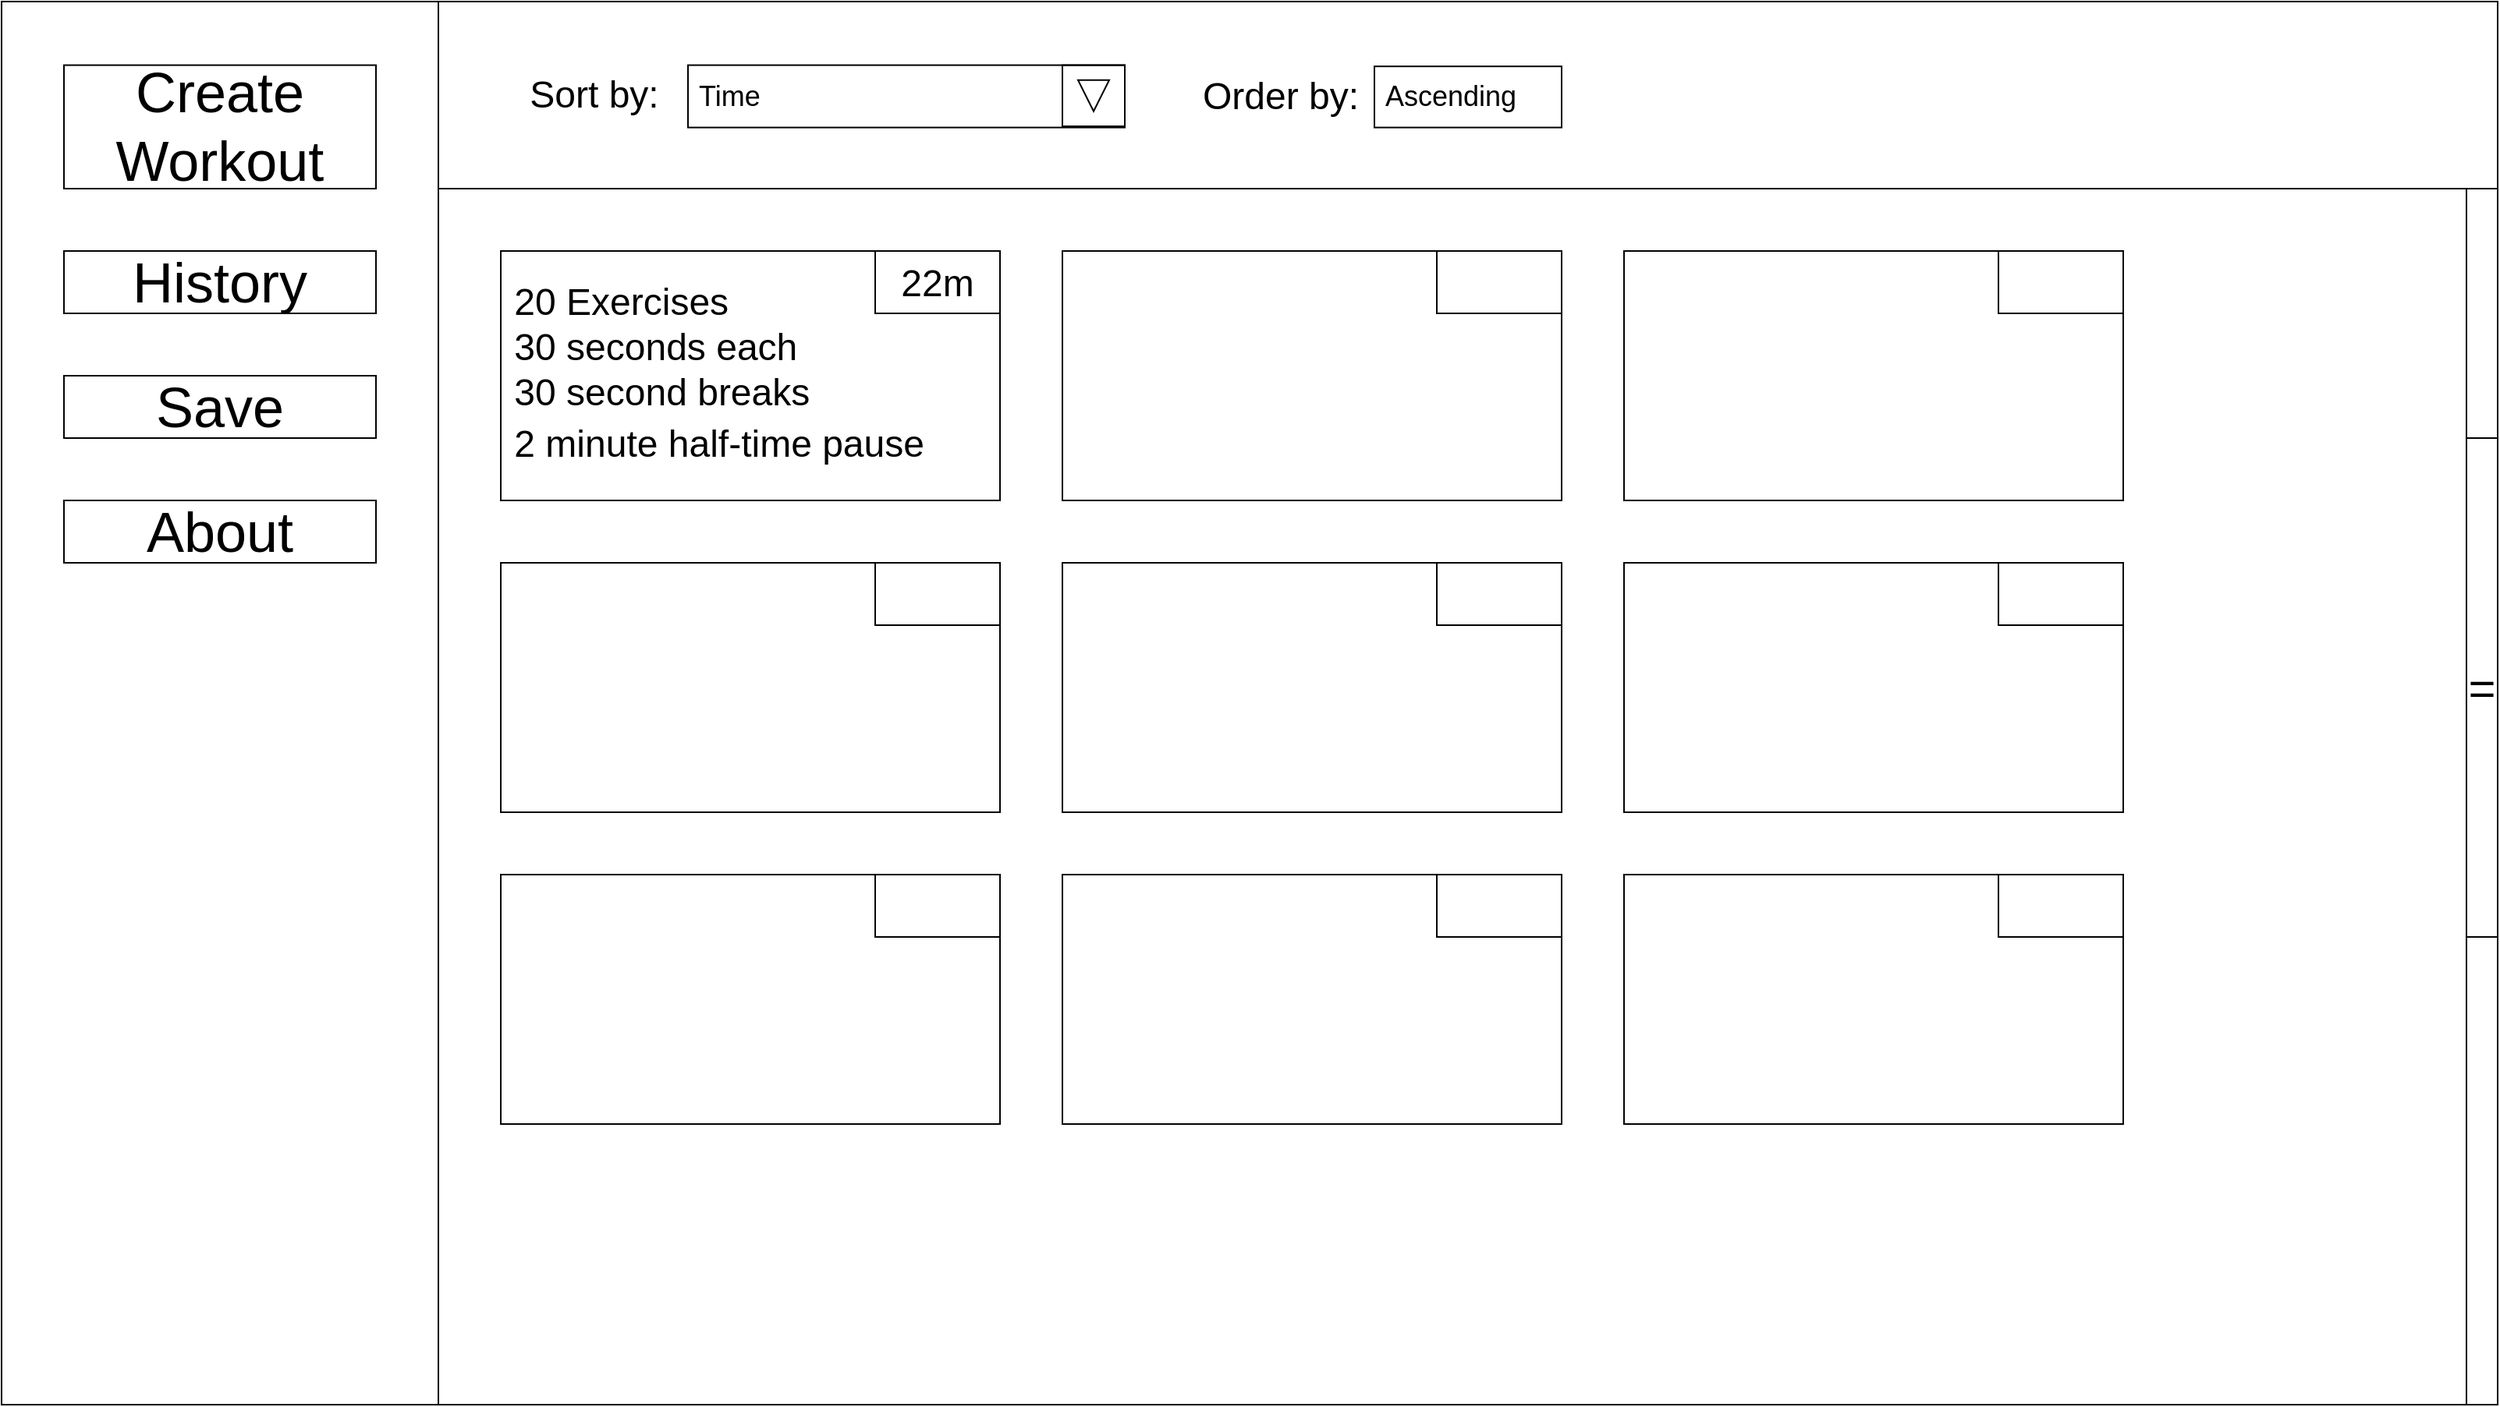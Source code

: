 <mxfile version="14.4.3" type="device"><diagram id="L8GsH5r3y9h-rGyf2HBg" name="Page-1"><mxGraphModel dx="1086" dy="806" grid="1" gridSize="10" guides="1" tooltips="1" connect="1" arrows="1" fold="1" page="1" pageScale="1" pageWidth="1600" pageHeight="900" math="0" shadow="0"><root><mxCell id="0"/><mxCell id="1" parent="0"/><mxCell id="RMclV_c07D8vp9BXudQO-2" value="" style="rounded=0;whiteSpace=wrap;html=1;fillColor=none;" parent="1" vertex="1"><mxGeometry width="1600" height="900" as="geometry"/></mxCell><mxCell id="RMclV_c07D8vp9BXudQO-3" value="" style="rounded=0;whiteSpace=wrap;html=1;fillColor=none;" parent="1" vertex="1"><mxGeometry width="280" height="900" as="geometry"/></mxCell><mxCell id="RMclV_c07D8vp9BXudQO-4" value="&lt;font style=&quot;font-size: 36px&quot;&gt;Create Workout&lt;/font&gt;" style="rounded=0;whiteSpace=wrap;html=1;fillColor=none;" parent="1" vertex="1"><mxGeometry x="40" y="40.79" width="200" height="79.21" as="geometry"/></mxCell><mxCell id="RMclV_c07D8vp9BXudQO-5" value="&lt;font style=&quot;font-size: 36px&quot;&gt;History&lt;/font&gt;" style="rounded=0;whiteSpace=wrap;html=1;fillColor=none;" parent="1" vertex="1"><mxGeometry x="40" y="160" width="200" height="40" as="geometry"/></mxCell><mxCell id="RMclV_c07D8vp9BXudQO-45" value="" style="rounded=0;whiteSpace=wrap;html=1;fillColor=none;" parent="1" vertex="1"><mxGeometry x="280" width="1320" height="120" as="geometry"/></mxCell><mxCell id="RMclV_c07D8vp9BXudQO-49" value="" style="rounded=0;whiteSpace=wrap;html=1;fillColor=none;" parent="1" vertex="1"><mxGeometry x="1580" y="120" width="20" height="780" as="geometry"/></mxCell><mxCell id="RMclV_c07D8vp9BXudQO-50" value="&lt;font style=&quot;font-size: 30px&quot;&gt;=&lt;/font&gt;" style="rounded=0;whiteSpace=wrap;html=1;fillColor=none;" parent="1" vertex="1"><mxGeometry x="1580" y="280" width="20" height="320" as="geometry"/></mxCell><mxCell id="RMclV_c07D8vp9BXudQO-6" value="&lt;blockquote style=&quot;margin: 0 0 0 40px ; border: none ; padding: 0px&quot;&gt;&lt;/blockquote&gt;&lt;span style=&quot;font-size: 24px&quot;&gt;&amp;nbsp;20 Exercises&lt;/span&gt;&lt;br&gt;&lt;blockquote style=&quot;margin: 0 0 0 40px ; border: none ; padding: 0px&quot;&gt;&lt;/blockquote&gt;&lt;span style=&quot;font-size: 24px&quot;&gt;&amp;nbsp;30 seconds each&lt;/span&gt;&lt;br&gt;&lt;blockquote style=&quot;margin: 0 0 0 40px ; border: none ; padding: 0px&quot;&gt;&lt;/blockquote&gt;&lt;span style=&quot;font-size: 24px&quot;&gt;&amp;nbsp;30 second breaks&lt;/span&gt;&lt;br&gt;&lt;font style=&quot;font-size: 24px ; line-height: 150%&quot;&gt;&amp;nbsp;2 minute half-time pause&lt;/font&gt;" style="rounded=0;whiteSpace=wrap;html=1;fillColor=none;align=left;" parent="1" vertex="1"><mxGeometry x="320" y="160" width="320" height="160" as="geometry"/></mxCell><mxCell id="RMclV_c07D8vp9BXudQO-89" value="&lt;font style=&quot;line-height: 100% ; font-size: 24px&quot;&gt;22m&lt;/font&gt;" style="rounded=0;whiteSpace=wrap;html=1;fillColor=none;" parent="1" vertex="1"><mxGeometry x="560" y="160" width="80" height="40" as="geometry"/></mxCell><mxCell id="rgZCLpLofFl5HWchpZsz-3" value="" style="group" parent="1" vertex="1" connectable="0"><mxGeometry x="680" y="160" width="320" height="160" as="geometry"/></mxCell><mxCell id="rgZCLpLofFl5HWchpZsz-1" value="&lt;blockquote style=&quot;margin: 0 0 0 40px ; border: none ; padding: 0px&quot;&gt;&lt;/blockquote&gt;" style="rounded=0;whiteSpace=wrap;html=1;fillColor=none;align=left;" parent="rgZCLpLofFl5HWchpZsz-3" vertex="1"><mxGeometry width="320" height="160" as="geometry"/></mxCell><mxCell id="rgZCLpLofFl5HWchpZsz-2" value="" style="rounded=0;whiteSpace=wrap;html=1;fillColor=none;" parent="rgZCLpLofFl5HWchpZsz-3" vertex="1"><mxGeometry x="240" width="80" height="40" as="geometry"/></mxCell><mxCell id="rgZCLpLofFl5HWchpZsz-4" value="" style="group" parent="1" vertex="1" connectable="0"><mxGeometry x="1040" y="160" width="320" height="160" as="geometry"/></mxCell><mxCell id="rgZCLpLofFl5HWchpZsz-5" value="&lt;blockquote style=&quot;margin: 0 0 0 40px ; border: none ; padding: 0px&quot;&gt;&lt;/blockquote&gt;" style="rounded=0;whiteSpace=wrap;html=1;fillColor=none;align=left;" parent="rgZCLpLofFl5HWchpZsz-4" vertex="1"><mxGeometry width="320" height="160" as="geometry"/></mxCell><mxCell id="rgZCLpLofFl5HWchpZsz-6" value="" style="rounded=0;whiteSpace=wrap;html=1;fillColor=none;" parent="rgZCLpLofFl5HWchpZsz-4" vertex="1"><mxGeometry x="240" width="80" height="40" as="geometry"/></mxCell><mxCell id="rgZCLpLofFl5HWchpZsz-7" value="" style="group;fontStyle=1" parent="1" vertex="1" connectable="0"><mxGeometry x="320" y="360" width="320" height="160" as="geometry"/></mxCell><mxCell id="rgZCLpLofFl5HWchpZsz-8" value="&lt;blockquote style=&quot;margin: 0 0 0 40px ; border: none ; padding: 0px&quot;&gt;&lt;/blockquote&gt;" style="rounded=0;whiteSpace=wrap;html=1;fillColor=none;align=left;" parent="rgZCLpLofFl5HWchpZsz-7" vertex="1"><mxGeometry width="320" height="160" as="geometry"/></mxCell><mxCell id="rgZCLpLofFl5HWchpZsz-9" value="" style="rounded=0;whiteSpace=wrap;html=1;fillColor=none;" parent="rgZCLpLofFl5HWchpZsz-7" vertex="1"><mxGeometry x="240" width="80" height="40" as="geometry"/></mxCell><mxCell id="rgZCLpLofFl5HWchpZsz-10" value="" style="group;fontStyle=1" parent="1" vertex="1" connectable="0"><mxGeometry x="680" y="360" width="320" height="160" as="geometry"/></mxCell><mxCell id="rgZCLpLofFl5HWchpZsz-11" value="&lt;blockquote style=&quot;margin: 0 0 0 40px ; border: none ; padding: 0px&quot;&gt;&lt;/blockquote&gt;" style="rounded=0;whiteSpace=wrap;html=1;fillColor=none;align=left;" parent="rgZCLpLofFl5HWchpZsz-10" vertex="1"><mxGeometry width="320" height="160" as="geometry"/></mxCell><mxCell id="rgZCLpLofFl5HWchpZsz-12" value="" style="rounded=0;whiteSpace=wrap;html=1;fillColor=none;" parent="rgZCLpLofFl5HWchpZsz-10" vertex="1"><mxGeometry x="240" width="80" height="40" as="geometry"/></mxCell><mxCell id="rgZCLpLofFl5HWchpZsz-13" value="" style="group;fontStyle=1" parent="1" vertex="1" connectable="0"><mxGeometry x="1040" y="360" width="320" height="160" as="geometry"/></mxCell><mxCell id="rgZCLpLofFl5HWchpZsz-14" value="&lt;blockquote style=&quot;margin: 0 0 0 40px ; border: none ; padding: 0px&quot;&gt;&lt;/blockquote&gt;" style="rounded=0;whiteSpace=wrap;html=1;fillColor=none;align=left;" parent="rgZCLpLofFl5HWchpZsz-13" vertex="1"><mxGeometry width="320" height="160" as="geometry"/></mxCell><mxCell id="rgZCLpLofFl5HWchpZsz-15" value="" style="rounded=0;whiteSpace=wrap;html=1;fillColor=none;" parent="rgZCLpLofFl5HWchpZsz-13" vertex="1"><mxGeometry x="240" width="80" height="40" as="geometry"/></mxCell><mxCell id="rgZCLpLofFl5HWchpZsz-16" value="" style="group;fontStyle=1" parent="1" vertex="1" connectable="0"><mxGeometry x="320" y="560" width="320" height="160" as="geometry"/></mxCell><mxCell id="rgZCLpLofFl5HWchpZsz-17" value="&lt;blockquote style=&quot;margin: 0 0 0 40px ; border: none ; padding: 0px&quot;&gt;&lt;/blockquote&gt;" style="rounded=0;whiteSpace=wrap;html=1;fillColor=none;align=left;" parent="rgZCLpLofFl5HWchpZsz-16" vertex="1"><mxGeometry width="320" height="160" as="geometry"/></mxCell><mxCell id="rgZCLpLofFl5HWchpZsz-18" value="" style="rounded=0;whiteSpace=wrap;html=1;fillColor=none;" parent="rgZCLpLofFl5HWchpZsz-16" vertex="1"><mxGeometry x="240" width="80" height="40" as="geometry"/></mxCell><mxCell id="rgZCLpLofFl5HWchpZsz-19" value="" style="group;fontStyle=1" parent="1" vertex="1" connectable="0"><mxGeometry x="680" y="560" width="320" height="160" as="geometry"/></mxCell><mxCell id="rgZCLpLofFl5HWchpZsz-20" value="&lt;blockquote style=&quot;margin: 0 0 0 40px ; border: none ; padding: 0px&quot;&gt;&lt;/blockquote&gt;" style="rounded=0;whiteSpace=wrap;html=1;fillColor=none;align=left;" parent="rgZCLpLofFl5HWchpZsz-19" vertex="1"><mxGeometry width="320" height="160" as="geometry"/></mxCell><mxCell id="rgZCLpLofFl5HWchpZsz-21" value="" style="rounded=0;whiteSpace=wrap;html=1;fillColor=none;" parent="rgZCLpLofFl5HWchpZsz-19" vertex="1"><mxGeometry x="240" width="80" height="40" as="geometry"/></mxCell><mxCell id="rgZCLpLofFl5HWchpZsz-22" value="" style="group;fontStyle=1" parent="1" vertex="1" connectable="0"><mxGeometry x="1040" y="560" width="320" height="160" as="geometry"/></mxCell><mxCell id="rgZCLpLofFl5HWchpZsz-23" value="&lt;blockquote style=&quot;margin: 0 0 0 40px ; border: none ; padding: 0px&quot;&gt;&lt;/blockquote&gt;" style="rounded=0;whiteSpace=wrap;html=1;fillColor=none;align=left;" parent="rgZCLpLofFl5HWchpZsz-22" vertex="1"><mxGeometry width="320" height="160" as="geometry"/></mxCell><mxCell id="rgZCLpLofFl5HWchpZsz-24" value="" style="rounded=0;whiteSpace=wrap;html=1;fillColor=none;" parent="rgZCLpLofFl5HWchpZsz-22" vertex="1"><mxGeometry x="240" width="80" height="40" as="geometry"/></mxCell><mxCell id="rgZCLpLofFl5HWchpZsz-25" value="&lt;font style=&quot;font-size: 18px&quot;&gt;&amp;nbsp;Ascending&lt;/font&gt;" style="rounded=0;whiteSpace=wrap;html=1;fillColor=none;align=left;" parent="1" vertex="1"><mxGeometry x="880" y="41.58" width="120" height="39.21" as="geometry"/></mxCell><mxCell id="rgZCLpLofFl5HWchpZsz-26" value="&lt;font style=&quot;font-size: 24px&quot;&gt;Sort by:&lt;/font&gt;" style="text;html=1;strokeColor=none;fillColor=none;align=center;verticalAlign=middle;whiteSpace=wrap;rounded=0;" parent="1" vertex="1"><mxGeometry x="320" y="40.79" width="120" height="39.21" as="geometry"/></mxCell><mxCell id="rgZCLpLofFl5HWchpZsz-29" value="" style="group" parent="1" vertex="1" connectable="0"><mxGeometry x="440" y="40.79" width="280" height="40.0" as="geometry"/></mxCell><mxCell id="RMclV_c07D8vp9BXudQO-47" value="&lt;font style=&quot;font-size: 18px&quot;&gt;&amp;nbsp;Time&lt;/font&gt;" style="rounded=0;whiteSpace=wrap;html=1;fillColor=none;align=left;" parent="rgZCLpLofFl5HWchpZsz-29" vertex="1"><mxGeometry width="280" height="40" as="geometry"/></mxCell><mxCell id="rgZCLpLofFl5HWchpZsz-28" value="" style="rounded=0;whiteSpace=wrap;html=1;fillColor=none;" parent="rgZCLpLofFl5HWchpZsz-29" vertex="1"><mxGeometry x="240" width="40" height="39.21" as="geometry"/></mxCell><mxCell id="RMclV_c07D8vp9BXudQO-48" value="" style="triangle;whiteSpace=wrap;html=1;fillColor=none;rotation=90;" parent="rgZCLpLofFl5HWchpZsz-29" vertex="1"><mxGeometry x="250" y="9.61" width="20" height="20" as="geometry"/></mxCell><mxCell id="rgZCLpLofFl5HWchpZsz-30" value="&lt;font style=&quot;font-size: 24px&quot;&gt;Order by:&lt;/font&gt;" style="text;html=1;strokeColor=none;fillColor=none;align=center;verticalAlign=middle;whiteSpace=wrap;rounded=0;" parent="1" vertex="1"><mxGeometry x="760" y="41.58" width="120" height="38.42" as="geometry"/></mxCell><mxCell id="9LmzFe8eWBkqVT16btvf-1" value="&lt;font style=&quot;font-size: 36px&quot;&gt;About&lt;/font&gt;" style="rounded=0;whiteSpace=wrap;html=1;fillColor=none;" parent="1" vertex="1"><mxGeometry x="40" y="320" width="200" height="40" as="geometry"/></mxCell><mxCell id="jDM-jxvzvL_i3G_zdEOn-1" value="&lt;font style=&quot;font-size: 36px&quot;&gt;Save&lt;/font&gt;" style="rounded=0;whiteSpace=wrap;html=1;fillColor=none;" parent="1" vertex="1"><mxGeometry x="40" y="240" width="200" height="40" as="geometry"/></mxCell></root></mxGraphModel></diagram></mxfile>